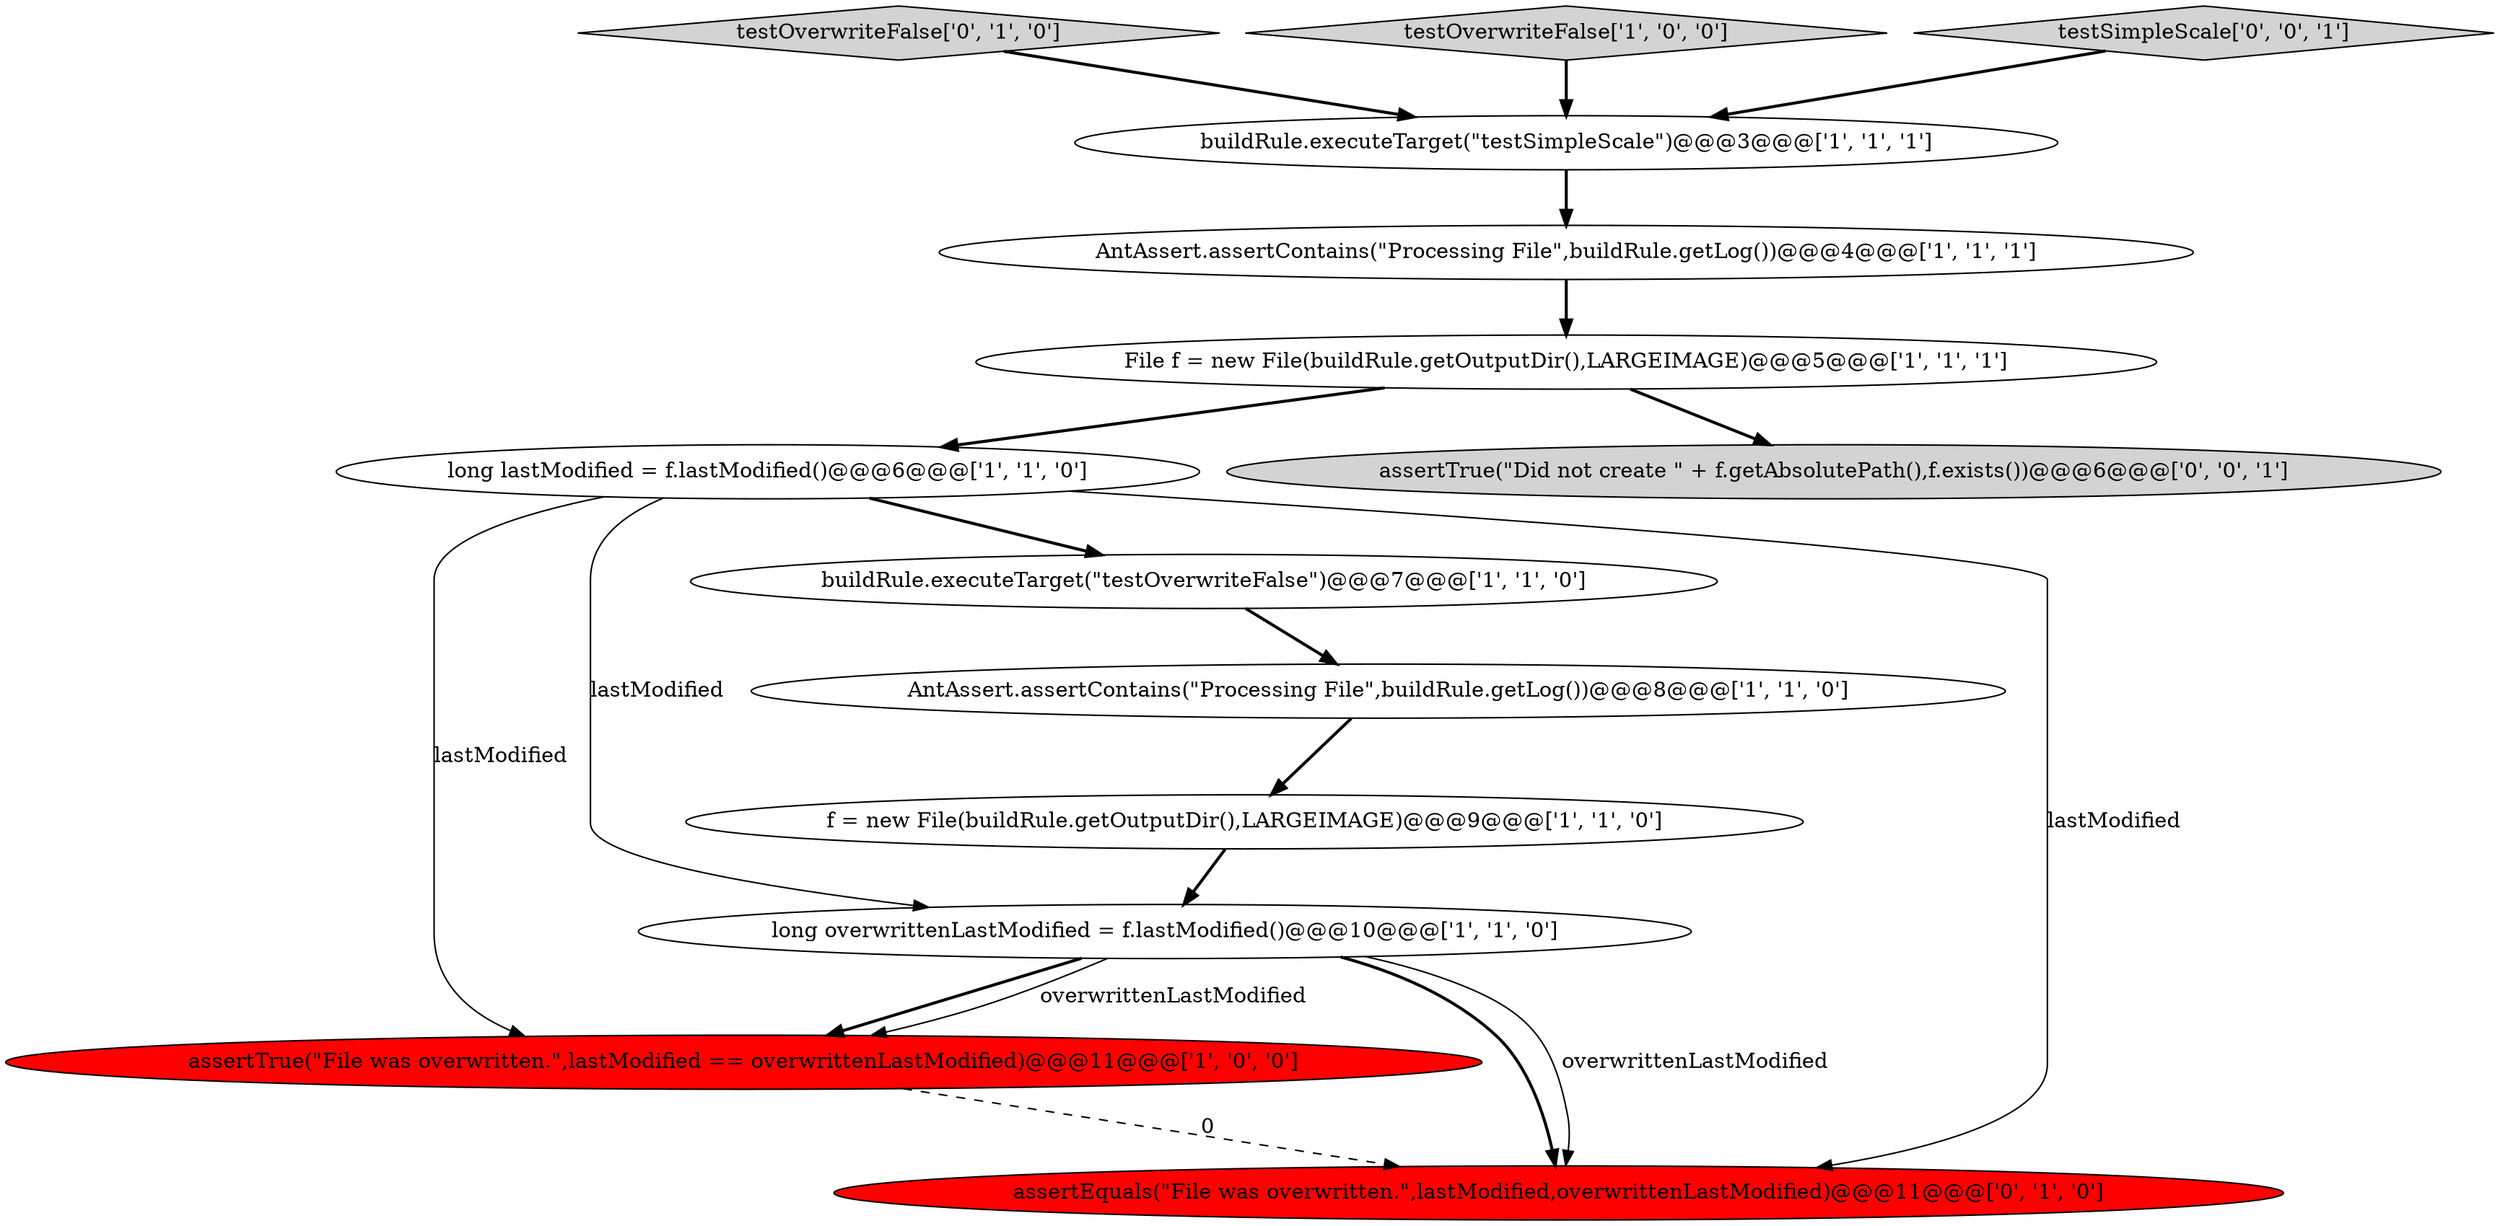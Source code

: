 digraph {
11 [style = filled, label = "testOverwriteFalse['0', '1', '0']", fillcolor = lightgray, shape = diamond image = "AAA0AAABBB2BBB"];
6 [style = filled, label = "buildRule.executeTarget(\"testSimpleScale\")@@@3@@@['1', '1', '1']", fillcolor = white, shape = ellipse image = "AAA0AAABBB1BBB"];
9 [style = filled, label = "AntAssert.assertContains(\"Processing File\",buildRule.getLog())@@@8@@@['1', '1', '0']", fillcolor = white, shape = ellipse image = "AAA0AAABBB1BBB"];
5 [style = filled, label = "AntAssert.assertContains(\"Processing File\",buildRule.getLog())@@@4@@@['1', '1', '1']", fillcolor = white, shape = ellipse image = "AAA0AAABBB1BBB"];
8 [style = filled, label = "assertTrue(\"File was overwritten.\",lastModified == overwrittenLastModified)@@@11@@@['1', '0', '0']", fillcolor = red, shape = ellipse image = "AAA1AAABBB1BBB"];
3 [style = filled, label = "testOverwriteFalse['1', '0', '0']", fillcolor = lightgray, shape = diamond image = "AAA0AAABBB1BBB"];
2 [style = filled, label = "long overwrittenLastModified = f.lastModified()@@@10@@@['1', '1', '0']", fillcolor = white, shape = ellipse image = "AAA0AAABBB1BBB"];
1 [style = filled, label = "f = new File(buildRule.getOutputDir(),LARGEIMAGE)@@@9@@@['1', '1', '0']", fillcolor = white, shape = ellipse image = "AAA0AAABBB1BBB"];
0 [style = filled, label = "long lastModified = f.lastModified()@@@6@@@['1', '1', '0']", fillcolor = white, shape = ellipse image = "AAA0AAABBB1BBB"];
7 [style = filled, label = "buildRule.executeTarget(\"testOverwriteFalse\")@@@7@@@['1', '1', '0']", fillcolor = white, shape = ellipse image = "AAA0AAABBB1BBB"];
10 [style = filled, label = "assertEquals(\"File was overwritten.\",lastModified,overwrittenLastModified)@@@11@@@['0', '1', '0']", fillcolor = red, shape = ellipse image = "AAA1AAABBB2BBB"];
12 [style = filled, label = "assertTrue(\"Did not create \" + f.getAbsolutePath(),f.exists())@@@6@@@['0', '0', '1']", fillcolor = lightgray, shape = ellipse image = "AAA0AAABBB3BBB"];
13 [style = filled, label = "testSimpleScale['0', '0', '1']", fillcolor = lightgray, shape = diamond image = "AAA0AAABBB3BBB"];
4 [style = filled, label = "File f = new File(buildRule.getOutputDir(),LARGEIMAGE)@@@5@@@['1', '1', '1']", fillcolor = white, shape = ellipse image = "AAA0AAABBB1BBB"];
7->9 [style = bold, label=""];
4->12 [style = bold, label=""];
0->2 [style = solid, label="lastModified"];
11->6 [style = bold, label=""];
6->5 [style = bold, label=""];
3->6 [style = bold, label=""];
1->2 [style = bold, label=""];
0->10 [style = solid, label="lastModified"];
8->10 [style = dashed, label="0"];
13->6 [style = bold, label=""];
0->8 [style = solid, label="lastModified"];
9->1 [style = bold, label=""];
2->10 [style = bold, label=""];
2->10 [style = solid, label="overwrittenLastModified"];
2->8 [style = bold, label=""];
5->4 [style = bold, label=""];
4->0 [style = bold, label=""];
2->8 [style = solid, label="overwrittenLastModified"];
0->7 [style = bold, label=""];
}
